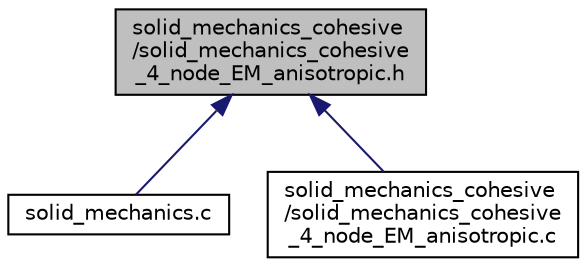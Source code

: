 digraph "solid_mechanics_cohesive/solid_mechanics_cohesive_4_node_EM_anisotropic.h"
{
 // LATEX_PDF_SIZE
  edge [fontname="Helvetica",fontsize="10",labelfontname="Helvetica",labelfontsize="10"];
  node [fontname="Helvetica",fontsize="10",shape=record];
  Node1 [label="solid_mechanics_cohesive\l/solid_mechanics_cohesive\l_4_node_EM_anisotropic.h",height=0.2,width=0.4,color="black", fillcolor="grey75", style="filled", fontcolor="black",tooltip=" "];
  Node1 -> Node2 [dir="back",color="midnightblue",fontsize="10",style="solid",fontname="Helvetica"];
  Node2 [label="solid_mechanics.c",height=0.2,width=0.4,color="black", fillcolor="white", style="filled",URL="$solid__mechanics_8c.html",tooltip=" "];
  Node1 -> Node3 [dir="back",color="midnightblue",fontsize="10",style="solid",fontname="Helvetica"];
  Node3 [label="solid_mechanics_cohesive\l/solid_mechanics_cohesive\l_4_node_EM_anisotropic.c",height=0.2,width=0.4,color="black", fillcolor="white", style="filled",URL="$solid__mechanics__cohesive__4__node___e_m__anisotropic_8c.html",tooltip=" "];
}
